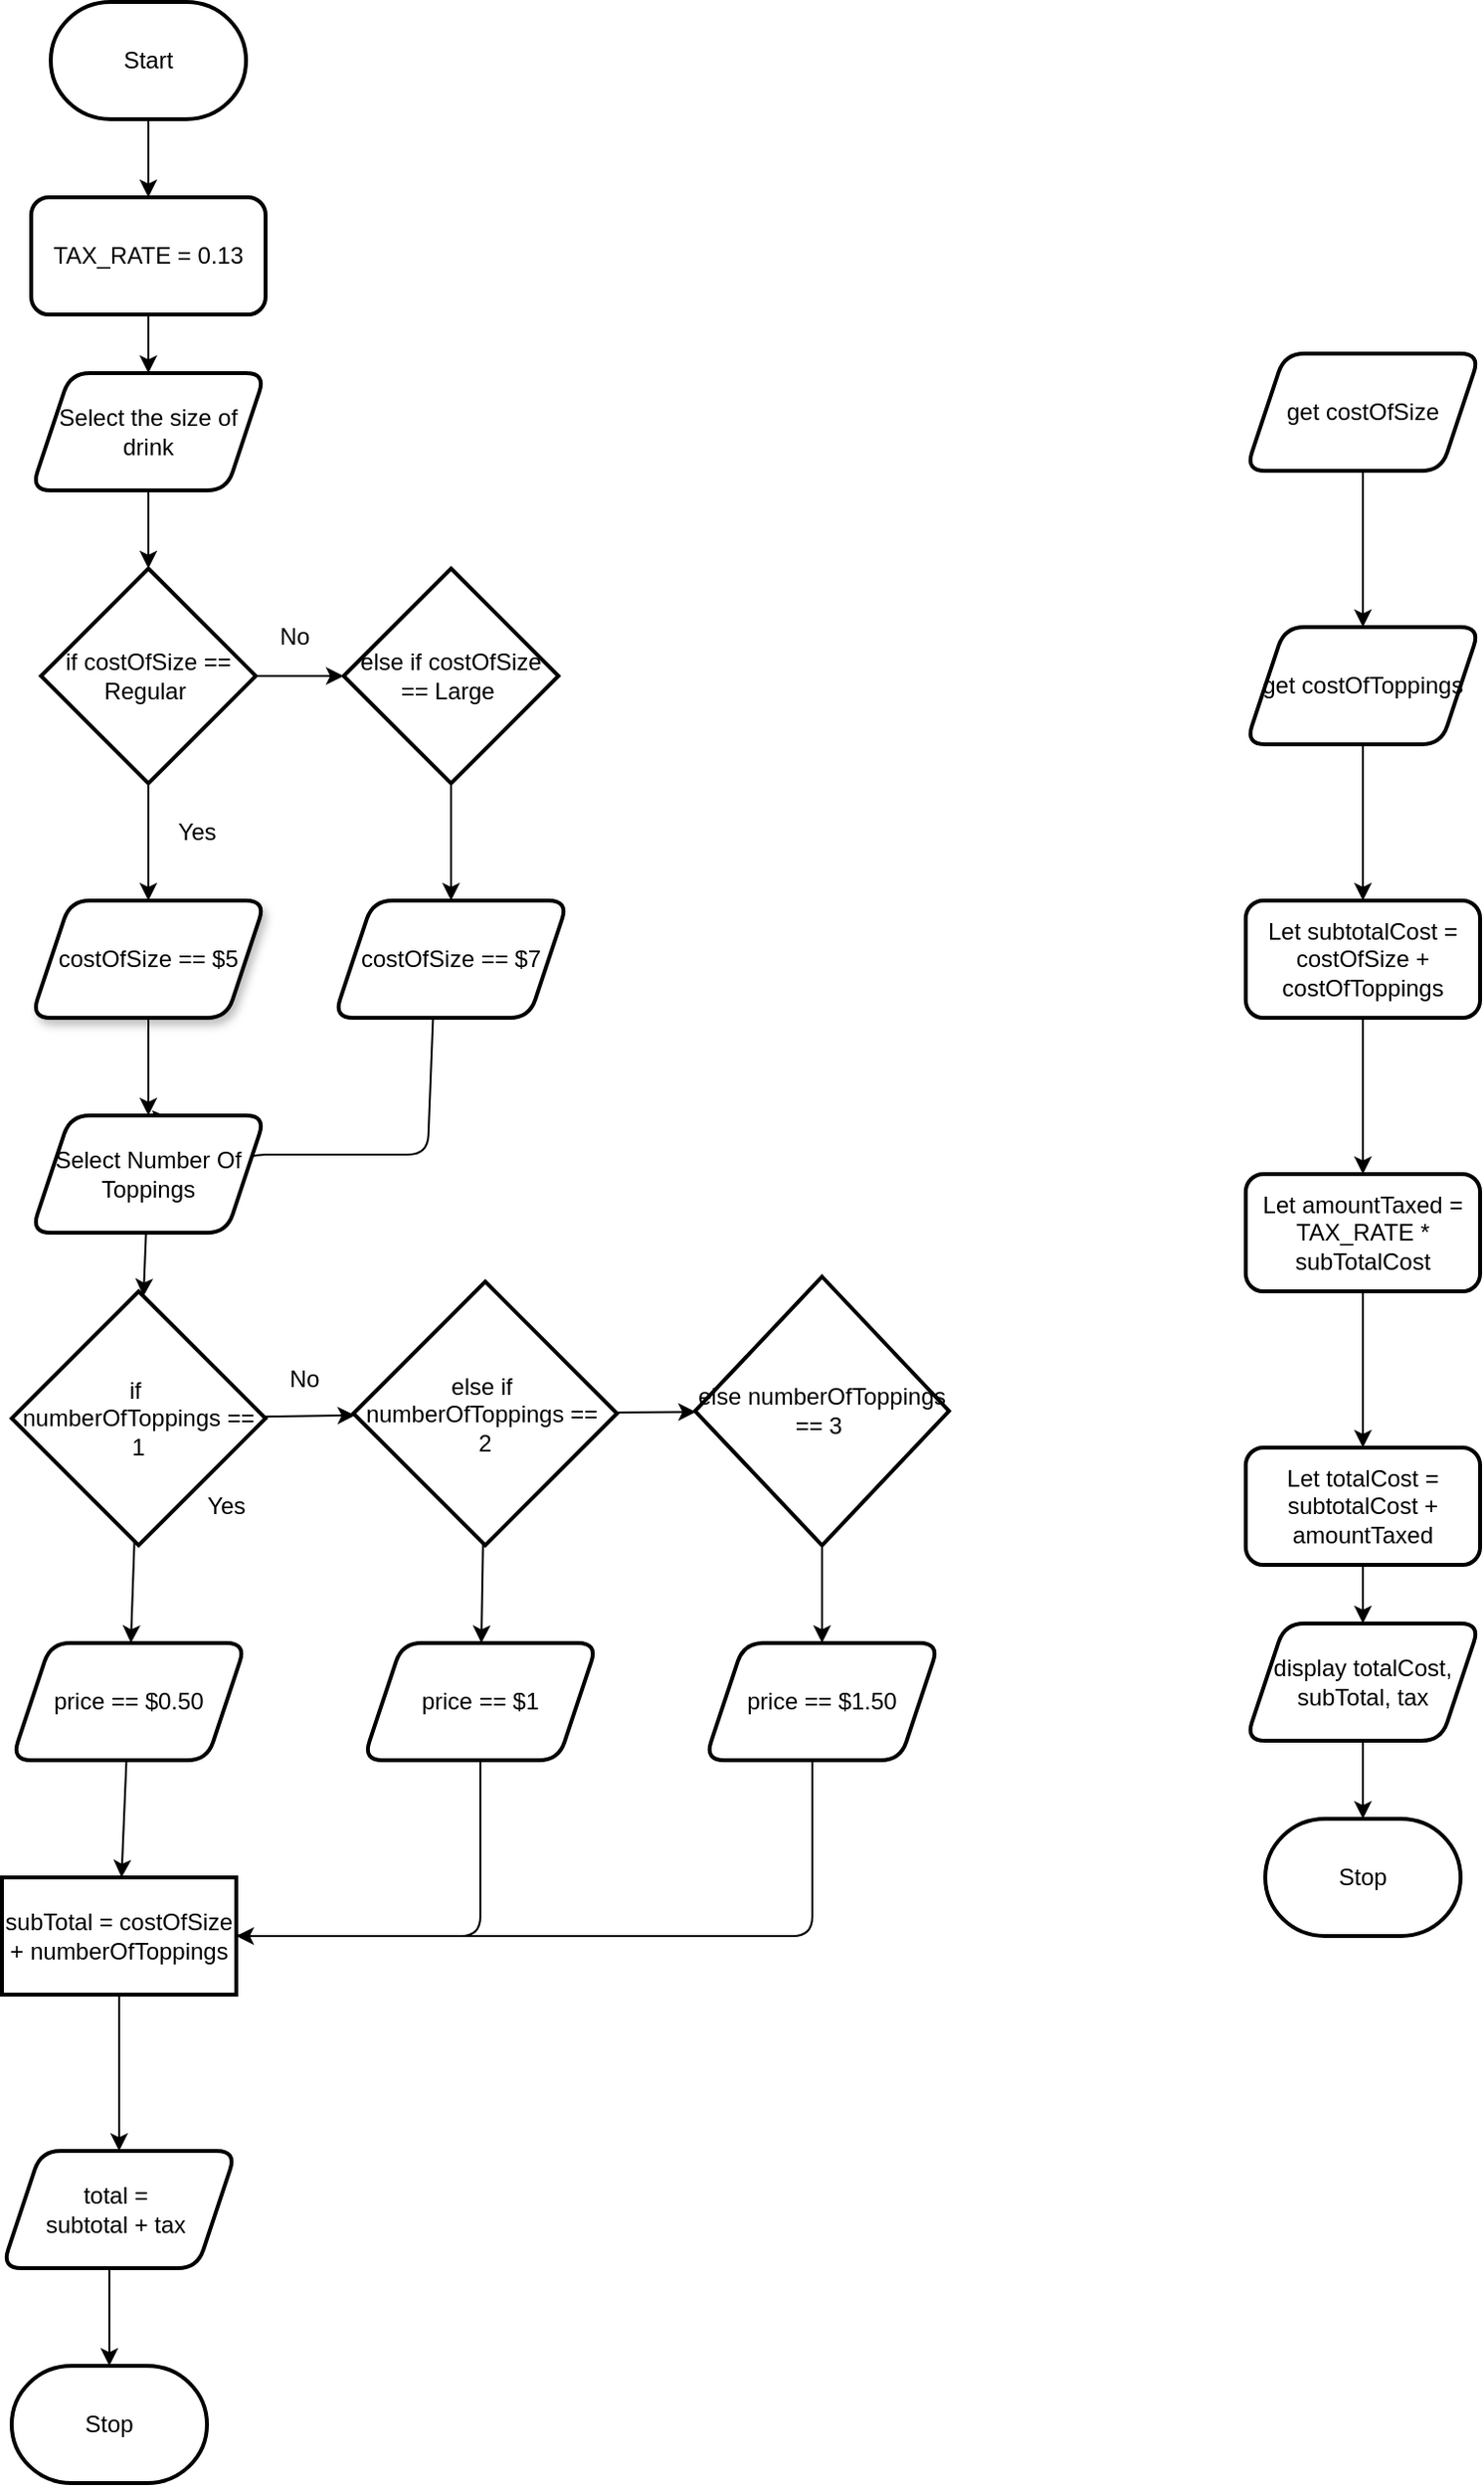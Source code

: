 <mxfile>
    <diagram id="HIP3nbAZw_EuaXWnEj3U" name="Page-1">
        <mxGraphModel dx="532" dy="428" grid="1" gridSize="10" guides="1" tooltips="1" connect="1" arrows="1" fold="1" page="1" pageScale="1" pageWidth="850" pageHeight="1100" math="0" shadow="0">
            <root>
                <mxCell id="0"/>
                <mxCell id="1" parent="0"/>
                <mxCell id="82" value="" style="edgeStyle=none;html=1;entryX=0.575;entryY=-0.043;entryDx=0;entryDy=0;entryPerimeter=0;exitX=0.424;exitY=0.952;exitDx=0;exitDy=0;exitPerimeter=0;" edge="1" parent="1" source="77">
                    <mxGeometry relative="1" as="geometry">
                        <mxPoint x="240" y="550" as="sourcePoint"/>
                        <mxPoint x="102" y="597.42" as="targetPoint"/>
                        <Array as="points">
                            <mxPoint x="243" y="620"/>
                            <mxPoint x="183" y="620"/>
                            <mxPoint x="150" y="620"/>
                            <mxPoint x="123" y="640"/>
                            <mxPoint x="113" y="610"/>
                        </Array>
                    </mxGeometry>
                </mxCell>
                <mxCell id="65" value="" style="edgeStyle=none;html=1;" parent="1" source="2" target="43" edge="1">
                    <mxGeometry relative="1" as="geometry"/>
                </mxCell>
                <mxCell id="2" value="Start" style="strokeWidth=2;html=1;shape=mxgraph.flowchart.terminator;whiteSpace=wrap;" parent="1" vertex="1">
                    <mxGeometry x="50" y="30" width="100" height="60" as="geometry"/>
                </mxCell>
                <mxCell id="72" value="" style="edgeStyle=none;html=1;" edge="1" parent="1" source="8" target="71">
                    <mxGeometry relative="1" as="geometry"/>
                </mxCell>
                <mxCell id="74" value="" style="edgeStyle=none;html=1;" edge="1" parent="1" source="8" target="16">
                    <mxGeometry relative="1" as="geometry"/>
                </mxCell>
                <mxCell id="8" value="if costOfSize == Regular&amp;nbsp;" style="rhombus;whiteSpace=wrap;html=1;strokeWidth=2;rounded=0;" parent="1" vertex="1">
                    <mxGeometry x="45" y="320" width="110" height="110" as="geometry"/>
                </mxCell>
                <mxCell id="10" value="Yes" style="text;strokeColor=none;align=center;fillColor=none;html=1;verticalAlign=middle;whiteSpace=wrap;rounded=0;" parent="1" vertex="1">
                    <mxGeometry x="95" y="440" width="60" height="30" as="geometry"/>
                </mxCell>
                <mxCell id="78" value="" style="edgeStyle=none;html=1;" edge="1" parent="1" source="16" target="77">
                    <mxGeometry relative="1" as="geometry"/>
                </mxCell>
                <mxCell id="16" value="else if costOfSize == Large&amp;nbsp;" style="rhombus;whiteSpace=wrap;html=1;strokeWidth=2;rounded=0;" parent="1" vertex="1">
                    <mxGeometry x="200" y="320" width="110" height="110" as="geometry"/>
                </mxCell>
                <mxCell id="22" value="Stop" style="strokeWidth=2;html=1;shape=mxgraph.flowchart.terminator;whiteSpace=wrap;" parent="1" vertex="1">
                    <mxGeometry x="30" y="1240" width="100" height="60" as="geometry"/>
                </mxCell>
                <mxCell id="86" value="" style="edgeStyle=none;html=1;" edge="1" parent="1" source="33" target="85">
                    <mxGeometry relative="1" as="geometry">
                        <mxPoint x="99" y="660" as="sourcePoint"/>
                    </mxGeometry>
                </mxCell>
                <mxCell id="33" value="Select Number Of Toppings" style="shape=parallelogram;perimeter=parallelogramPerimeter;whiteSpace=wrap;html=1;fixedSize=1;strokeWidth=2;rounded=1;" parent="1" vertex="1">
                    <mxGeometry x="40" y="600" width="120" height="60" as="geometry"/>
                </mxCell>
                <mxCell id="67" value="" style="edgeStyle=none;html=1;" parent="1" source="43" target="66" edge="1">
                    <mxGeometry relative="1" as="geometry"/>
                </mxCell>
                <mxCell id="43" value="TAX_RATE = 0.13" style="rounded=1;whiteSpace=wrap;html=1;strokeWidth=2;" parent="1" vertex="1">
                    <mxGeometry x="40" y="130" width="120" height="60" as="geometry"/>
                </mxCell>
                <mxCell id="48" value="" style="edgeStyle=none;html=1;" parent="1" source="45" target="47" edge="1">
                    <mxGeometry relative="1" as="geometry"/>
                </mxCell>
                <mxCell id="45" value="get costOfSize" style="shape=parallelogram;perimeter=parallelogramPerimeter;whiteSpace=wrap;html=1;fixedSize=1;rounded=1;strokeWidth=2;" parent="1" vertex="1">
                    <mxGeometry x="662" y="210" width="120" height="60" as="geometry"/>
                </mxCell>
                <mxCell id="50" value="" style="edgeStyle=none;html=1;" parent="1" source="47" target="49" edge="1">
                    <mxGeometry relative="1" as="geometry"/>
                </mxCell>
                <mxCell id="47" value="get costOfToppings" style="shape=parallelogram;perimeter=parallelogramPerimeter;whiteSpace=wrap;html=1;fixedSize=1;rounded=1;strokeWidth=2;" parent="1" vertex="1">
                    <mxGeometry x="662" y="350" width="120" height="60" as="geometry"/>
                </mxCell>
                <mxCell id="52" value="" style="edgeStyle=none;html=1;" parent="1" source="49" target="51" edge="1">
                    <mxGeometry relative="1" as="geometry"/>
                </mxCell>
                <mxCell id="49" value="Let subtotalCost =&lt;div&gt;costOfSize + costOfToppings&lt;/div&gt;" style="whiteSpace=wrap;html=1;rounded=1;strokeWidth=2;" parent="1" vertex="1">
                    <mxGeometry x="662" y="490" width="120" height="60" as="geometry"/>
                </mxCell>
                <mxCell id="54" value="" style="edgeStyle=none;html=1;" parent="1" source="51" target="53" edge="1">
                    <mxGeometry relative="1" as="geometry"/>
                </mxCell>
                <mxCell id="51" value="Let amountTaxed =&lt;div&gt;TAX_RATE * subTotalCost&lt;/div&gt;" style="whiteSpace=wrap;html=1;rounded=1;strokeWidth=2;" parent="1" vertex="1">
                    <mxGeometry x="662" y="630" width="120" height="60" as="geometry"/>
                </mxCell>
                <mxCell id="56" value="" style="edgeStyle=none;html=1;" parent="1" source="53" target="55" edge="1">
                    <mxGeometry relative="1" as="geometry"/>
                </mxCell>
                <mxCell id="53" value="Let totalCost = subtotalCost + amountTaxed" style="whiteSpace=wrap;html=1;rounded=1;strokeWidth=2;" parent="1" vertex="1">
                    <mxGeometry x="662" y="770" width="120" height="60" as="geometry"/>
                </mxCell>
                <mxCell id="61" value="" style="edgeStyle=none;html=1;" parent="1" source="55" target="60" edge="1">
                    <mxGeometry relative="1" as="geometry"/>
                </mxCell>
                <mxCell id="55" value="display totalCost, subTotal, tax" style="shape=parallelogram;perimeter=parallelogramPerimeter;whiteSpace=wrap;html=1;fixedSize=1;rounded=1;strokeWidth=2;" parent="1" vertex="1">
                    <mxGeometry x="662" y="860" width="120" height="60" as="geometry"/>
                </mxCell>
                <mxCell id="60" value="Stop" style="strokeWidth=2;html=1;shape=mxgraph.flowchart.terminator;whiteSpace=wrap;" parent="1" vertex="1">
                    <mxGeometry x="672" y="960" width="100" height="60" as="geometry"/>
                </mxCell>
                <mxCell id="70" value="" style="edgeStyle=none;html=1;" parent="1" source="66" target="8" edge="1">
                    <mxGeometry relative="1" as="geometry"/>
                </mxCell>
                <mxCell id="66" value="Select the size of drink" style="shape=parallelogram;perimeter=parallelogramPerimeter;whiteSpace=wrap;html=1;fixedSize=1;rounded=1;strokeWidth=2;" parent="1" vertex="1">
                    <mxGeometry x="40" y="220" width="120" height="60" as="geometry"/>
                </mxCell>
                <mxCell id="80" value="" style="edgeStyle=none;html=1;" edge="1" parent="1" source="71" target="33">
                    <mxGeometry relative="1" as="geometry"/>
                </mxCell>
                <mxCell id="71" value="costOfSize == $5" style="shape=parallelogram;perimeter=parallelogramPerimeter;whiteSpace=wrap;html=1;fixedSize=1;strokeWidth=2;rounded=1;shadow=1;" vertex="1" parent="1">
                    <mxGeometry x="40" y="490" width="120" height="60" as="geometry"/>
                </mxCell>
                <mxCell id="77" value="costOfSize == $7" style="shape=parallelogram;perimeter=parallelogramPerimeter;whiteSpace=wrap;html=1;fixedSize=1;strokeWidth=2;rounded=1;" vertex="1" parent="1">
                    <mxGeometry x="195" y="490" width="120" height="60" as="geometry"/>
                </mxCell>
                <mxCell id="79" value="No" style="text;strokeColor=none;align=center;fillColor=none;html=1;verticalAlign=middle;whiteSpace=wrap;rounded=0;" vertex="1" parent="1">
                    <mxGeometry x="145" y="340" width="60" height="30" as="geometry"/>
                </mxCell>
                <mxCell id="89" value="" style="edgeStyle=none;html=1;" edge="1" parent="1" source="85" target="88">
                    <mxGeometry relative="1" as="geometry"/>
                </mxCell>
                <mxCell id="95" value="" style="edgeStyle=none;html=1;" edge="1" parent="1" source="85" target="94">
                    <mxGeometry relative="1" as="geometry"/>
                </mxCell>
                <mxCell id="85" value="if&amp;nbsp;&lt;div&gt;numberOfToppings == 1&lt;/div&gt;" style="rhombus;whiteSpace=wrap;html=1;strokeWidth=2;rounded=0;shadow=0;" vertex="1" parent="1">
                    <mxGeometry x="30" y="690" width="130" height="130" as="geometry"/>
                </mxCell>
                <mxCell id="87" value="Yes" style="text;strokeColor=none;align=center;fillColor=none;html=1;verticalAlign=middle;whiteSpace=wrap;rounded=0;" vertex="1" parent="1">
                    <mxGeometry x="110" y="785" width="60" height="30" as="geometry"/>
                </mxCell>
                <mxCell id="92" value="" style="edgeStyle=none;html=1;" edge="1" parent="1" source="88" target="91">
                    <mxGeometry relative="1" as="geometry"/>
                </mxCell>
                <mxCell id="99" value="" style="edgeStyle=none;html=1;" edge="1" parent="1" source="88" target="98">
                    <mxGeometry relative="1" as="geometry"/>
                </mxCell>
                <mxCell id="88" value="else if&amp;nbsp;&lt;div&gt;numberOfToppings ==&amp;nbsp;&lt;/div&gt;&lt;div&gt;2&lt;/div&gt;" style="rhombus;whiteSpace=wrap;html=1;strokeWidth=2;rounded=0;shadow=0;" vertex="1" parent="1">
                    <mxGeometry x="205" y="685" width="135" height="135" as="geometry"/>
                </mxCell>
                <mxCell id="90" value="No" style="text;strokeColor=none;align=center;fillColor=none;html=1;verticalAlign=middle;whiteSpace=wrap;rounded=0;" vertex="1" parent="1">
                    <mxGeometry x="150" y="720" width="60" height="30" as="geometry"/>
                </mxCell>
                <mxCell id="101" value="" style="edgeStyle=none;html=1;" edge="1" parent="1" source="91" target="100">
                    <mxGeometry relative="1" as="geometry"/>
                </mxCell>
                <mxCell id="91" value="else numberOfToppings == 3&amp;nbsp;" style="rhombus;whiteSpace=wrap;html=1;strokeWidth=2;rounded=0;shadow=0;" vertex="1" parent="1">
                    <mxGeometry x="380" y="682.5" width="130" height="137.5" as="geometry"/>
                </mxCell>
                <mxCell id="103" value="" style="edgeStyle=none;html=1;" edge="1" parent="1" source="94" target="102">
                    <mxGeometry relative="1" as="geometry"/>
                </mxCell>
                <mxCell id="94" value="price == $0.50" style="shape=parallelogram;perimeter=parallelogramPerimeter;whiteSpace=wrap;html=1;fixedSize=1;strokeWidth=2;rounded=1;shadow=0;" vertex="1" parent="1">
                    <mxGeometry x="30" y="870" width="120" height="60" as="geometry"/>
                </mxCell>
                <mxCell id="106" value="" style="edgeStyle=none;html=1;entryX=0.845;entryY=0.063;entryDx=0;entryDy=0;entryPerimeter=0;" edge="1" parent="1" source="98" target="102">
                    <mxGeometry relative="1" as="geometry">
                        <mxPoint x="190" y="1010" as="targetPoint"/>
                        <Array as="points">
                            <mxPoint x="270" y="1020"/>
                            <mxPoint x="190" y="1020"/>
                            <mxPoint x="140" y="1020"/>
                        </Array>
                    </mxGeometry>
                </mxCell>
                <mxCell id="98" value="price == $1" style="shape=parallelogram;perimeter=parallelogramPerimeter;whiteSpace=wrap;html=1;fixedSize=1;strokeWidth=2;rounded=1;shadow=0;" vertex="1" parent="1">
                    <mxGeometry x="210" y="870" width="120" height="60" as="geometry"/>
                </mxCell>
                <mxCell id="108" value="" style="edgeStyle=none;html=1;entryX=1;entryY=0.5;entryDx=0;entryDy=0;exitX=0.5;exitY=1;exitDx=0;exitDy=0;" edge="1" parent="1">
                    <mxGeometry relative="1" as="geometry">
                        <mxPoint x="440" y="930" as="sourcePoint"/>
                        <mxPoint x="145" y="1020" as="targetPoint"/>
                        <Array as="points">
                            <mxPoint x="440" y="1020"/>
                        </Array>
                    </mxGeometry>
                </mxCell>
                <mxCell id="100" value="price == $1.50" style="shape=parallelogram;perimeter=parallelogramPerimeter;whiteSpace=wrap;html=1;fixedSize=1;strokeWidth=2;rounded=1;shadow=0;" vertex="1" parent="1">
                    <mxGeometry x="385" y="870" width="120" height="60" as="geometry"/>
                </mxCell>
                <mxCell id="110" value="" style="edgeStyle=none;html=1;" edge="1" parent="1" source="102" target="109">
                    <mxGeometry relative="1" as="geometry"/>
                </mxCell>
                <mxCell id="102" value="subTotal = costOfSize + numberOfToppings" style="whiteSpace=wrap;html=1;strokeWidth=2;rounded=0;shadow=0;" vertex="1" parent="1">
                    <mxGeometry x="25" y="990" width="120" height="60" as="geometry"/>
                </mxCell>
                <mxCell id="111" value="" style="edgeStyle=none;html=1;" edge="1" parent="1" target="22">
                    <mxGeometry relative="1" as="geometry">
                        <mxPoint x="80" y="1180" as="sourcePoint"/>
                    </mxGeometry>
                </mxCell>
                <mxCell id="109" value="total =&amp;nbsp;&lt;div&gt;subtotal + tax&amp;nbsp;&lt;/div&gt;" style="shape=parallelogram;perimeter=parallelogramPerimeter;whiteSpace=wrap;html=1;fixedSize=1;strokeWidth=2;rounded=1;shadow=0;" vertex="1" parent="1">
                    <mxGeometry x="25" y="1130" width="120" height="60" as="geometry"/>
                </mxCell>
            </root>
        </mxGraphModel>
    </diagram>
</mxfile>